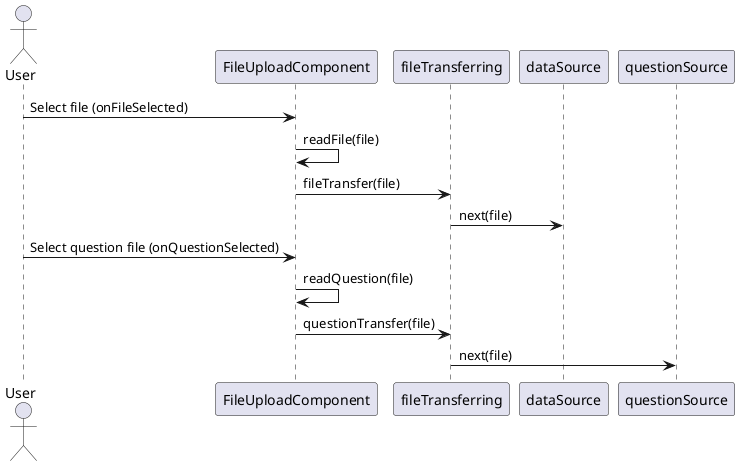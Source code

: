 @startuml
actor User

participant FileUploadComponent
participant fileTransferring

User -> FileUploadComponent: Select file (onFileSelected)
FileUploadComponent -> FileUploadComponent: readFile(file)
FileUploadComponent -> fileTransferring: fileTransfer(file)
fileTransferring -> dataSource: next(file)

User -> FileUploadComponent: Select question file (onQuestionSelected)
FileUploadComponent -> FileUploadComponent: readQuestion(file)
FileUploadComponent -> fileTransferring: questionTransfer(file)
fileTransferring -> questionSource: next(file)

@enduml
